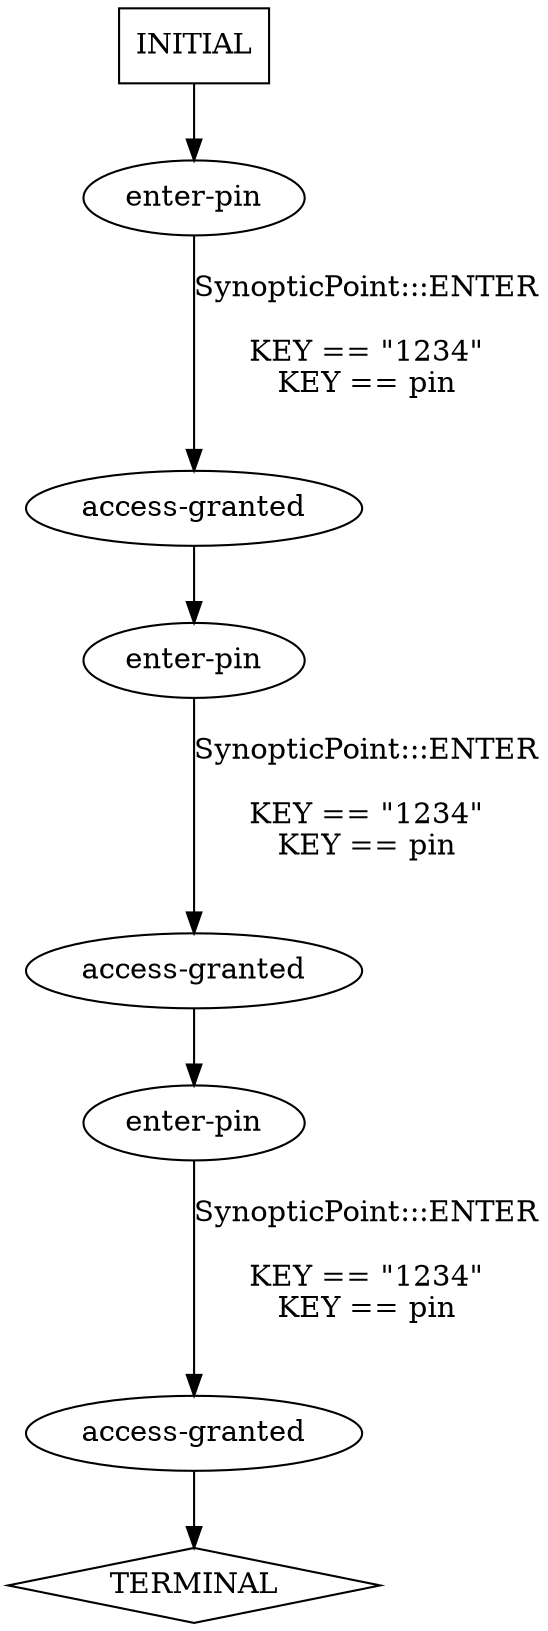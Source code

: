 digraph {
  0 [label="access-granted"];
  1 [label="access-granted"];
  2 [label="access-granted"];
  3 [label="enter-pin"];
  4 [label="enter-pin"];
  5 [label="enter-pin"];
  6 [label="TERMINAL",shape=diamond];
  7 [label="INITIAL",shape=box];
0->4 [label="",];
1->5 [label="",];
2->6 [label="",];
3->0 [label="SynopticPoint:::ENTER\nKEY == \"1234\"\nKEY == pin\n",];
4->1 [label="SynopticPoint:::ENTER\nKEY == \"1234\"\nKEY == pin\n",];
5->2 [label="SynopticPoint:::ENTER\nKEY == \"1234\"\nKEY == pin\n",];
7->3 [label="",];
} // digraph {
